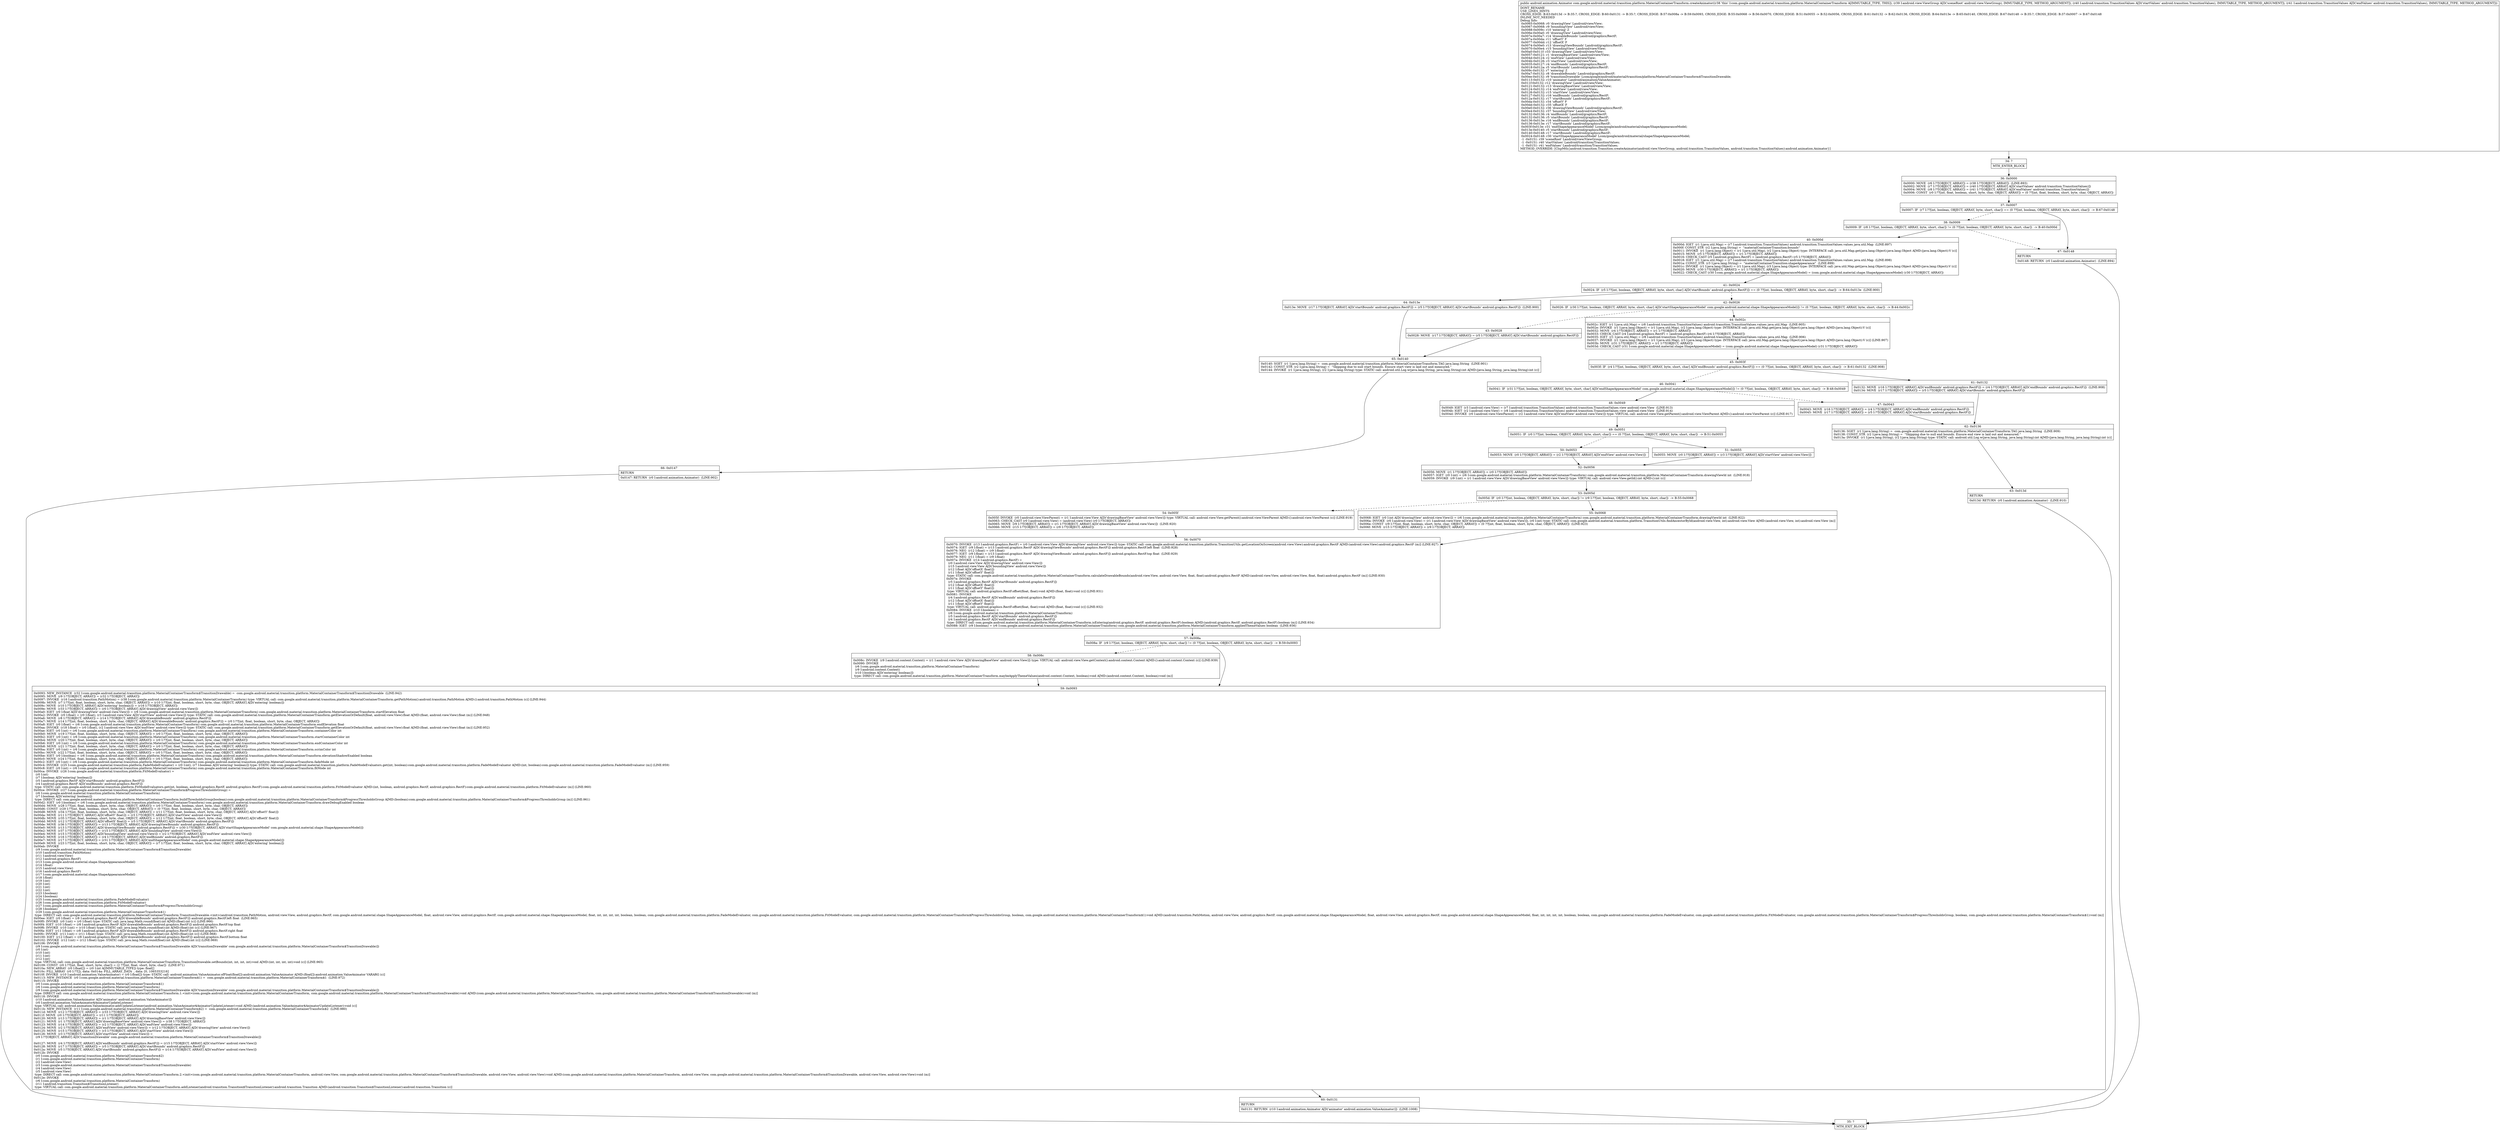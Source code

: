 digraph "CFG forcom.google.android.material.transition.platform.MaterialContainerTransform.createAnimator(Landroid\/view\/ViewGroup;Landroid\/transition\/TransitionValues;Landroid\/transition\/TransitionValues;)Landroid\/animation\/Animator;" {
Node_34 [shape=record,label="{34\:\ ?|MTH_ENTER_BLOCK\l}"];
Node_36 [shape=record,label="{36\:\ 0x0000|0x0000: MOVE  (r6 I:??[OBJECT, ARRAY]) = (r38 I:??[OBJECT, ARRAY])  (LINE:893)\l0x0002: MOVE  (r7 I:??[OBJECT, ARRAY]) = (r40 I:??[OBJECT, ARRAY] A[D('startValues' android.transition.TransitionValues)]) \l0x0004: MOVE  (r8 I:??[OBJECT, ARRAY]) = (r41 I:??[OBJECT, ARRAY] A[D('endValues' android.transition.TransitionValues)]) \l0x0006: CONST  (r0 I:??[int, float, boolean, short, byte, char, OBJECT, ARRAY]) = (0 ??[int, float, boolean, short, byte, char, OBJECT, ARRAY]) \l}"];
Node_37 [shape=record,label="{37\:\ 0x0007|0x0007: IF  (r7 I:??[int, boolean, OBJECT, ARRAY, byte, short, char]) == (0 ??[int, boolean, OBJECT, ARRAY, byte, short, char])  \-\> B:67:0x0148 \l}"];
Node_38 [shape=record,label="{38\:\ 0x0009|0x0009: IF  (r8 I:??[int, boolean, OBJECT, ARRAY, byte, short, char]) != (0 ??[int, boolean, OBJECT, ARRAY, byte, short, char])  \-\> B:40:0x000d \l}"];
Node_40 [shape=record,label="{40\:\ 0x000d|0x000d: IGET  (r1 I:java.util.Map) = (r7 I:android.transition.TransitionValues) android.transition.TransitionValues.values java.util.Map  (LINE:897)\l0x000f: CONST_STR  (r2 I:java.lang.String) =  \"materialContainerTransition:bounds\" \l0x0011: INVOKE  (r1 I:java.lang.Object) = (r1 I:java.util.Map), (r2 I:java.lang.Object) type: INTERFACE call: java.util.Map.get(java.lang.Object):java.lang.Object A[MD:(java.lang.Object):V (c)]\l0x0015: MOVE  (r5 I:??[OBJECT, ARRAY]) = (r1 I:??[OBJECT, ARRAY]) \l0x0016: CHECK_CAST (r5 I:android.graphics.RectF) = (android.graphics.RectF) (r5 I:??[OBJECT, ARRAY]) \l0x0018: IGET  (r1 I:java.util.Map) = (r7 I:android.transition.TransitionValues) android.transition.TransitionValues.values java.util.Map  (LINE:898)\l0x001a: CONST_STR  (r3 I:java.lang.String) =  \"materialContainerTransition:shapeAppearance\"  (LINE:899)\l0x001c: INVOKE  (r1 I:java.lang.Object) = (r1 I:java.util.Map), (r3 I:java.lang.Object) type: INTERFACE call: java.util.Map.get(java.lang.Object):java.lang.Object A[MD:(java.lang.Object):V (c)]\l0x0020: MOVE  (r30 I:??[OBJECT, ARRAY]) = (r1 I:??[OBJECT, ARRAY]) \l0x0022: CHECK_CAST (r30 I:com.google.android.material.shape.ShapeAppearanceModel) = (com.google.android.material.shape.ShapeAppearanceModel) (r30 I:??[OBJECT, ARRAY]) \l}"];
Node_41 [shape=record,label="{41\:\ 0x0024|0x0024: IF  (r5 I:??[int, boolean, OBJECT, ARRAY, byte, short, char] A[D('startBounds' android.graphics.RectF)]) == (0 ??[int, boolean, OBJECT, ARRAY, byte, short, char])  \-\> B:64:0x013e  (LINE:900)\l}"];
Node_42 [shape=record,label="{42\:\ 0x0026|0x0026: IF  (r30 I:??[int, boolean, OBJECT, ARRAY, byte, short, char] A[D('startShapeAppearanceModel' com.google.android.material.shape.ShapeAppearanceModel)]) != (0 ??[int, boolean, OBJECT, ARRAY, byte, short, char])  \-\> B:44:0x002c \l}"];
Node_43 [shape=record,label="{43\:\ 0x0028|0x0028: MOVE  (r17 I:??[OBJECT, ARRAY]) = (r5 I:??[OBJECT, ARRAY] A[D('startBounds' android.graphics.RectF)]) \l}"];
Node_65 [shape=record,label="{65\:\ 0x0140|0x0140: SGET  (r1 I:java.lang.String) =  com.google.android.material.transition.platform.MaterialContainerTransform.TAG java.lang.String  (LINE:901)\l0x0142: CONST_STR  (r2 I:java.lang.String) =  \"Skipping due to null start bounds. Ensure start view is laid out and measured.\" \l0x0144: INVOKE  (r1 I:java.lang.String), (r2 I:java.lang.String) type: STATIC call: android.util.Log.w(java.lang.String, java.lang.String):int A[MD:(java.lang.String, java.lang.String):int (c)]\l}"];
Node_66 [shape=record,label="{66\:\ 0x0147|RETURN\l|0x0147: RETURN  (r0 I:android.animation.Animator)  (LINE:902)\l}"];
Node_35 [shape=record,label="{35\:\ ?|MTH_EXIT_BLOCK\l}"];
Node_44 [shape=record,label="{44\:\ 0x002c|0x002c: IGET  (r1 I:java.util.Map) = (r8 I:android.transition.TransitionValues) android.transition.TransitionValues.values java.util.Map  (LINE:905)\l0x002e: INVOKE  (r1 I:java.lang.Object) = (r1 I:java.util.Map), (r2 I:java.lang.Object) type: INTERFACE call: java.util.Map.get(java.lang.Object):java.lang.Object A[MD:(java.lang.Object):V (c)]\l0x0032: MOVE  (r4 I:??[OBJECT, ARRAY]) = (r1 I:??[OBJECT, ARRAY]) \l0x0033: CHECK_CAST (r4 I:android.graphics.RectF) = (android.graphics.RectF) (r4 I:??[OBJECT, ARRAY]) \l0x0035: IGET  (r1 I:java.util.Map) = (r8 I:android.transition.TransitionValues) android.transition.TransitionValues.values java.util.Map  (LINE:906)\l0x0037: INVOKE  (r1 I:java.lang.Object) = (r1 I:java.util.Map), (r3 I:java.lang.Object) type: INTERFACE call: java.util.Map.get(java.lang.Object):java.lang.Object A[MD:(java.lang.Object):V (c)] (LINE:907)\l0x003b: MOVE  (r31 I:??[OBJECT, ARRAY]) = (r1 I:??[OBJECT, ARRAY]) \l0x003d: CHECK_CAST (r31 I:com.google.android.material.shape.ShapeAppearanceModel) = (com.google.android.material.shape.ShapeAppearanceModel) (r31 I:??[OBJECT, ARRAY]) \l}"];
Node_45 [shape=record,label="{45\:\ 0x003f|0x003f: IF  (r4 I:??[int, boolean, OBJECT, ARRAY, byte, short, char] A[D('endBounds' android.graphics.RectF)]) == (0 ??[int, boolean, OBJECT, ARRAY, byte, short, char])  \-\> B:61:0x0132  (LINE:908)\l}"];
Node_46 [shape=record,label="{46\:\ 0x0041|0x0041: IF  (r31 I:??[int, boolean, OBJECT, ARRAY, byte, short, char] A[D('endShapeAppearanceModel' com.google.android.material.shape.ShapeAppearanceModel)]) != (0 ??[int, boolean, OBJECT, ARRAY, byte, short, char])  \-\> B:48:0x0049 \l}"];
Node_47 [shape=record,label="{47\:\ 0x0043|0x0043: MOVE  (r16 I:??[OBJECT, ARRAY]) = (r4 I:??[OBJECT, ARRAY] A[D('endBounds' android.graphics.RectF)]) \l0x0045: MOVE  (r17 I:??[OBJECT, ARRAY]) = (r5 I:??[OBJECT, ARRAY] A[D('startBounds' android.graphics.RectF)]) \l}"];
Node_62 [shape=record,label="{62\:\ 0x0136|0x0136: SGET  (r1 I:java.lang.String) =  com.google.android.material.transition.platform.MaterialContainerTransform.TAG java.lang.String  (LINE:909)\l0x0138: CONST_STR  (r2 I:java.lang.String) =  \"Skipping due to null end bounds. Ensure end view is laid out and measured.\" \l0x013a: INVOKE  (r1 I:java.lang.String), (r2 I:java.lang.String) type: STATIC call: android.util.Log.w(java.lang.String, java.lang.String):int A[MD:(java.lang.String, java.lang.String):int (c)]\l}"];
Node_63 [shape=record,label="{63\:\ 0x013d|RETURN\l|0x013d: RETURN  (r0 I:android.animation.Animator)  (LINE:910)\l}"];
Node_48 [shape=record,label="{48\:\ 0x0049|0x0049: IGET  (r3 I:android.view.View) = (r7 I:android.transition.TransitionValues) android.transition.TransitionValues.view android.view.View  (LINE:913)\l0x004b: IGET  (r2 I:android.view.View) = (r8 I:android.transition.TransitionValues) android.transition.TransitionValues.view android.view.View  (LINE:914)\l0x004d: INVOKE  (r0 I:android.view.ViewParent) = (r2 I:android.view.View A[D('endView' android.view.View)]) type: VIRTUAL call: android.view.View.getParent():android.view.ViewParent A[MD:():android.view.ViewParent (c)] (LINE:917)\l}"];
Node_49 [shape=record,label="{49\:\ 0x0051|0x0051: IF  (r0 I:??[int, boolean, OBJECT, ARRAY, byte, short, char]) == (0 ??[int, boolean, OBJECT, ARRAY, byte, short, char])  \-\> B:51:0x0055 \l}"];
Node_50 [shape=record,label="{50\:\ 0x0053|0x0053: MOVE  (r0 I:??[OBJECT, ARRAY]) = (r2 I:??[OBJECT, ARRAY] A[D('endView' android.view.View)]) \l}"];
Node_52 [shape=record,label="{52\:\ 0x0056|0x0056: MOVE  (r1 I:??[OBJECT, ARRAY]) = (r0 I:??[OBJECT, ARRAY]) \l0x0057: IGET  (r0 I:int) = (r6 I:com.google.android.material.transition.platform.MaterialContainerTransform) com.google.android.material.transition.platform.MaterialContainerTransform.drawingViewId int  (LINE:918)\l0x0059: INVOKE  (r9 I:int) = (r1 I:android.view.View A[D('drawingBaseView' android.view.View)]) type: VIRTUAL call: android.view.View.getId():int A[MD:():int (c)]\l}"];
Node_53 [shape=record,label="{53\:\ 0x005d|0x005d: IF  (r0 I:??[int, boolean, OBJECT, ARRAY, byte, short, char]) != (r9 I:??[int, boolean, OBJECT, ARRAY, byte, short, char])  \-\> B:55:0x0068 \l}"];
Node_54 [shape=record,label="{54\:\ 0x005f|0x005f: INVOKE  (r0 I:android.view.ViewParent) = (r1 I:android.view.View A[D('drawingBaseView' android.view.View)]) type: VIRTUAL call: android.view.View.getParent():android.view.ViewParent A[MD:():android.view.ViewParent (c)] (LINE:919)\l0x0063: CHECK_CAST (r0 I:android.view.View) = (android.view.View) (r0 I:??[OBJECT, ARRAY]) \l0x0065: MOVE  (r9 I:??[OBJECT, ARRAY]) = (r1 I:??[OBJECT, ARRAY] A[D('drawingBaseView' android.view.View)])  (LINE:920)\l0x0066: MOVE  (r15 I:??[OBJECT, ARRAY]) = (r9 I:??[OBJECT, ARRAY]) \l}"];
Node_56 [shape=record,label="{56\:\ 0x0070|0x0070: INVOKE  (r13 I:android.graphics.RectF) = (r0 I:android.view.View A[D('drawingView' android.view.View)]) type: STATIC call: com.google.android.material.transition.platform.TransitionUtils.getLocationOnScreen(android.view.View):android.graphics.RectF A[MD:(android.view.View):android.graphics.RectF (m)] (LINE:927)\l0x0074: IGET  (r9 I:float) = (r13 I:android.graphics.RectF A[D('drawingViewBounds' android.graphics.RectF)]) android.graphics.RectF.left float  (LINE:928)\l0x0076: NEG  (r12 I:float) = (r9 I:float) \l0x0077: IGET  (r9 I:float) = (r13 I:android.graphics.RectF A[D('drawingViewBounds' android.graphics.RectF)]) android.graphics.RectF.top float  (LINE:929)\l0x0079: NEG  (r11 I:float) = (r9 I:float) \l0x007a: INVOKE  (r14 I:android.graphics.RectF) = \l  (r0 I:android.view.View A[D('drawingView' android.view.View)])\l  (r15 I:android.view.View A[D('boundingView' android.view.View)])\l  (r12 I:float A[D('offsetX' float)])\l  (r11 I:float A[D('offsetY' float)])\l type: STATIC call: com.google.android.material.transition.platform.MaterialContainerTransform.calculateDrawableBounds(android.view.View, android.view.View, float, float):android.graphics.RectF A[MD:(android.view.View, android.view.View, float, float):android.graphics.RectF (m)] (LINE:930)\l0x007e: INVOKE  \l  (r5 I:android.graphics.RectF A[D('startBounds' android.graphics.RectF)])\l  (r12 I:float A[D('offsetX' float)])\l  (r11 I:float A[D('offsetY' float)])\l type: VIRTUAL call: android.graphics.RectF.offset(float, float):void A[MD:(float, float):void (c)] (LINE:931)\l0x0081: INVOKE  \l  (r4 I:android.graphics.RectF A[D('endBounds' android.graphics.RectF)])\l  (r12 I:float A[D('offsetX' float)])\l  (r11 I:float A[D('offsetY' float)])\l type: VIRTUAL call: android.graphics.RectF.offset(float, float):void A[MD:(float, float):void (c)] (LINE:932)\l0x0084: INVOKE  (r10 I:boolean) = \l  (r6 I:com.google.android.material.transition.platform.MaterialContainerTransform)\l  (r5 I:android.graphics.RectF A[D('startBounds' android.graphics.RectF)])\l  (r4 I:android.graphics.RectF A[D('endBounds' android.graphics.RectF)])\l type: DIRECT call: com.google.android.material.transition.platform.MaterialContainerTransform.isEntering(android.graphics.RectF, android.graphics.RectF):boolean A[MD:(android.graphics.RectF, android.graphics.RectF):boolean (m)] (LINE:934)\l0x0088: IGET  (r9 I:boolean) = (r6 I:com.google.android.material.transition.platform.MaterialContainerTransform) com.google.android.material.transition.platform.MaterialContainerTransform.appliedThemeValues boolean  (LINE:936)\l}"];
Node_57 [shape=record,label="{57\:\ 0x008a|0x008a: IF  (r9 I:??[int, boolean, OBJECT, ARRAY, byte, short, char]) != (0 ??[int, boolean, OBJECT, ARRAY, byte, short, char])  \-\> B:59:0x0093 \l}"];
Node_58 [shape=record,label="{58\:\ 0x008c|0x008c: INVOKE  (r9 I:android.content.Context) = (r1 I:android.view.View A[D('drawingBaseView' android.view.View)]) type: VIRTUAL call: android.view.View.getContext():android.content.Context A[MD:():android.content.Context (c)] (LINE:939)\l0x0090: INVOKE  \l  (r6 I:com.google.android.material.transition.platform.MaterialContainerTransform)\l  (r9 I:android.content.Context)\l  (r10 I:boolean A[D('entering' boolean)])\l type: DIRECT call: com.google.android.material.transition.platform.MaterialContainerTransform.maybeApplyThemeValues(android.content.Context, boolean):void A[MD:(android.content.Context, boolean):void (m)]\l}"];
Node_59 [shape=record,label="{59\:\ 0x0093|0x0093: NEW_INSTANCE  (r32 I:com.google.android.material.transition.platform.MaterialContainerTransform$TransitionDrawable) =  com.google.android.material.transition.platform.MaterialContainerTransform$TransitionDrawable  (LINE:942)\l0x0095: MOVE  (r9 I:??[OBJECT, ARRAY]) = (r32 I:??[OBJECT, ARRAY]) \l0x0097: INVOKE  (r16 I:android.transition.PathMotion) = (r38 I:com.google.android.material.transition.platform.MaterialContainerTransform) type: VIRTUAL call: com.google.android.material.transition.platform.MaterialContainerTransform.getPathMotion():android.transition.PathMotion A[MD:():android.transition.PathMotion (c)] (LINE:944)\l0x009b: MOVE  (r7 I:??[int, float, boolean, short, byte, char, OBJECT, ARRAY]) = (r10 I:??[int, float, boolean, short, byte, char, OBJECT, ARRAY] A[D('entering' boolean)]) \l0x009c: MOVE  (r10 I:??[OBJECT, ARRAY] A[D('entering' boolean)]) = (r16 I:??[OBJECT, ARRAY]) \l0x009e: MOVE  (r33 I:??[OBJECT, ARRAY]) = (r0 I:??[OBJECT, ARRAY] A[D('drawingView' android.view.View)]) \l0x00a0: IGET  (r0 I:float A[D('drawingView' android.view.View)]) = (r6 I:com.google.android.material.transition.platform.MaterialContainerTransform) com.google.android.material.transition.platform.MaterialContainerTransform.startElevation float \l0x00a2: INVOKE  (r0 I:float) = (r0 I:float), (r3 I:android.view.View A[D('startView' android.view.View)]) type: STATIC call: com.google.android.material.transition.platform.MaterialContainerTransform.getElevationOrDefault(float, android.view.View):float A[MD:(float, android.view.View):float (m)] (LINE:948)\l0x00a6: MOVE  (r8 I:??[OBJECT, ARRAY]) = (r14 I:??[OBJECT, ARRAY] A[D('drawableBounds' android.graphics.RectF)]) \l0x00a7: MOVE  (r14 I:??[int, float, boolean, short, byte, char, OBJECT, ARRAY] A[D('drawableBounds' android.graphics.RectF)]) = (r0 I:??[int, float, boolean, short, byte, char, OBJECT, ARRAY]) \l0x00a8: IGET  (r0 I:float) = (r6 I:com.google.android.material.transition.platform.MaterialContainerTransform) com.google.android.material.transition.platform.MaterialContainerTransform.endElevation float \l0x00aa: INVOKE  (r18 I:float) = (r0 I:float), (r2 I:android.view.View A[D('endView' android.view.View)]) type: STATIC call: com.google.android.material.transition.platform.MaterialContainerTransform.getElevationOrDefault(float, android.view.View):float A[MD:(float, android.view.View):float (m)] (LINE:952)\l0x00ae: IGET  (r0 I:int) = (r6 I:com.google.android.material.transition.platform.MaterialContainerTransform) com.google.android.material.transition.platform.MaterialContainerTransform.containerColor int \l0x00b0: MOVE  (r19 I:??[int, float, boolean, short, byte, char, OBJECT, ARRAY]) = (r0 I:??[int, float, boolean, short, byte, char, OBJECT, ARRAY]) \l0x00b2: IGET  (r0 I:int) = (r6 I:com.google.android.material.transition.platform.MaterialContainerTransform) com.google.android.material.transition.platform.MaterialContainerTransform.startContainerColor int \l0x00b4: MOVE  (r20 I:??[int, float, boolean, short, byte, char, OBJECT, ARRAY]) = (r0 I:??[int, float, boolean, short, byte, char, OBJECT, ARRAY]) \l0x00b6: IGET  (r0 I:int) = (r6 I:com.google.android.material.transition.platform.MaterialContainerTransform) com.google.android.material.transition.platform.MaterialContainerTransform.endContainerColor int \l0x00b8: MOVE  (r21 I:??[int, float, boolean, short, byte, char, OBJECT, ARRAY]) = (r0 I:??[int, float, boolean, short, byte, char, OBJECT, ARRAY]) \l0x00ba: IGET  (r0 I:int) = (r6 I:com.google.android.material.transition.platform.MaterialContainerTransform) com.google.android.material.transition.platform.MaterialContainerTransform.scrimColor int \l0x00bc: MOVE  (r22 I:??[int, float, boolean, short, byte, char, OBJECT, ARRAY]) = (r0 I:??[int, float, boolean, short, byte, char, OBJECT, ARRAY]) \l0x00be: IGET  (r0 I:boolean) = (r6 I:com.google.android.material.transition.platform.MaterialContainerTransform) com.google.android.material.transition.platform.MaterialContainerTransform.elevationShadowEnabled boolean \l0x00c0: MOVE  (r24 I:??[int, float, boolean, short, byte, char, OBJECT, ARRAY]) = (r0 I:??[int, float, boolean, short, byte, char, OBJECT, ARRAY]) \l0x00c2: IGET  (r0 I:int) = (r6 I:com.google.android.material.transition.platform.MaterialContainerTransform) com.google.android.material.transition.platform.MaterialContainerTransform.fadeMode int \l0x00c4: INVOKE  (r25 I:com.google.android.material.transition.platform.FadeModeEvaluator) = (r0 I:int), (r7 I:boolean A[D('entering' boolean)]) type: STATIC call: com.google.android.material.transition.platform.FadeModeEvaluators.get(int, boolean):com.google.android.material.transition.platform.FadeModeEvaluator A[MD:(int, boolean):com.google.android.material.transition.platform.FadeModeEvaluator (m)] (LINE:959)\l0x00c8: IGET  (r0 I:int) = (r6 I:com.google.android.material.transition.platform.MaterialContainerTransform) com.google.android.material.transition.platform.MaterialContainerTransform.fitMode int \l0x00ca: INVOKE  (r26 I:com.google.android.material.transition.platform.FitModeEvaluator) = \l  (r0 I:int)\l  (r7 I:boolean A[D('entering' boolean)])\l  (r5 I:android.graphics.RectF A[D('startBounds' android.graphics.RectF)])\l  (r4 I:android.graphics.RectF A[D('endBounds' android.graphics.RectF)])\l type: STATIC call: com.google.android.material.transition.platform.FitModeEvaluators.get(int, boolean, android.graphics.RectF, android.graphics.RectF):com.google.android.material.transition.platform.FitModeEvaluator A[MD:(int, boolean, android.graphics.RectF, android.graphics.RectF):com.google.android.material.transition.platform.FitModeEvaluator (m)] (LINE:960)\l0x00ce: INVOKE  (r27 I:com.google.android.material.transition.platform.MaterialContainerTransform$ProgressThresholdsGroup) = \l  (r6 I:com.google.android.material.transition.platform.MaterialContainerTransform)\l  (r7 I:boolean A[D('entering' boolean)])\l type: DIRECT call: com.google.android.material.transition.platform.MaterialContainerTransform.buildThresholdsGroup(boolean):com.google.android.material.transition.platform.MaterialContainerTransform$ProgressThresholdsGroup A[MD:(boolean):com.google.android.material.transition.platform.MaterialContainerTransform$ProgressThresholdsGroup (m)] (LINE:961)\l0x00d2: IGET  (r0 I:boolean) = (r6 I:com.google.android.material.transition.platform.MaterialContainerTransform) com.google.android.material.transition.platform.MaterialContainerTransform.drawDebugEnabled boolean \l0x00d4: MOVE  (r28 I:??[int, float, boolean, short, byte, char, OBJECT, ARRAY]) = (r0 I:??[int, float, boolean, short, byte, char, OBJECT, ARRAY]) \l0x00d6: CONST  (r29 I:??[int, float, boolean, short, byte, char, OBJECT, ARRAY]) = (0 ??[int, float, boolean, short, byte, char, OBJECT, ARRAY]) \l0x00d8: MOVE  (r34 I:??[int, float, boolean, short, byte, char, OBJECT, ARRAY]) = (r11 I:??[int, float, boolean, short, byte, char, OBJECT, ARRAY] A[D('offsetY' float)]) \l0x00da: MOVE  (r11 I:??[OBJECT, ARRAY] A[D('offsetY' float)]) = (r3 I:??[OBJECT, ARRAY] A[D('startView' android.view.View)]) \l0x00db: MOVE  (r35 I:??[int, float, boolean, short, byte, char, OBJECT, ARRAY]) = (r12 I:??[int, float, boolean, short, byte, char, OBJECT, ARRAY] A[D('offsetX' float)]) \l0x00dd: MOVE  (r12 I:??[OBJECT, ARRAY] A[D('offsetX' float)]) = (r5 I:??[OBJECT, ARRAY] A[D('startBounds' android.graphics.RectF)]) \l0x00de: MOVE  (r36 I:??[OBJECT, ARRAY]) = (r13 I:??[OBJECT, ARRAY] A[D('drawingViewBounds' android.graphics.RectF)]) \l0x00e0: MOVE  (r13 I:??[OBJECT, ARRAY] A[D('drawingViewBounds' android.graphics.RectF)]) = (r30 I:??[OBJECT, ARRAY] A[D('startShapeAppearanceModel' com.google.android.material.shape.ShapeAppearanceModel)]) \l0x00e2: MOVE  (r37 I:??[OBJECT, ARRAY]) = (r15 I:??[OBJECT, ARRAY] A[D('boundingView' android.view.View)]) \l0x00e4: MOVE  (r15 I:??[OBJECT, ARRAY] A[D('boundingView' android.view.View)]) = (r2 I:??[OBJECT, ARRAY] A[D('endView' android.view.View)]) \l0x00e5: MOVE  (r16 I:??[OBJECT, ARRAY]) = (r4 I:??[OBJECT, ARRAY] A[D('endBounds' android.graphics.RectF)]) \l0x00e7: MOVE  (r17 I:??[OBJECT, ARRAY]) = (r31 I:??[OBJECT, ARRAY] A[D('endShapeAppearanceModel' com.google.android.material.shape.ShapeAppearanceModel)]) \l0x00e9: MOVE  (r23 I:??[int, float, boolean, short, byte, char, OBJECT, ARRAY]) = (r7 I:??[int, float, boolean, short, byte, char, OBJECT, ARRAY] A[D('entering' boolean)]) \l0x00eb: INVOKE  \l  (r9 I:com.google.android.material.transition.platform.MaterialContainerTransform$TransitionDrawable)\l  (r10 I:android.transition.PathMotion)\l  (r11 I:android.view.View)\l  (r12 I:android.graphics.RectF)\l  (r13 I:com.google.android.material.shape.ShapeAppearanceModel)\l  (r14 I:float)\l  (r15 I:android.view.View)\l  (r16 I:android.graphics.RectF)\l  (r17 I:com.google.android.material.shape.ShapeAppearanceModel)\l  (r18 I:float)\l  (r19 I:int)\l  (r20 I:int)\l  (r21 I:int)\l  (r22 I:int)\l  (r23 I:boolean)\l  (r24 I:boolean)\l  (r25 I:com.google.android.material.transition.platform.FadeModeEvaluator)\l  (r26 I:com.google.android.material.transition.platform.FitModeEvaluator)\l  (r27 I:com.google.android.material.transition.platform.MaterialContainerTransform$ProgressThresholdsGroup)\l  (r28 I:boolean)\l  (r29 I:com.google.android.material.transition.platform.MaterialContainerTransform$1)\l type: DIRECT call: com.google.android.material.transition.platform.MaterialContainerTransform.TransitionDrawable.\<init\>(android.transition.PathMotion, android.view.View, android.graphics.RectF, com.google.android.material.shape.ShapeAppearanceModel, float, android.view.View, android.graphics.RectF, com.google.android.material.shape.ShapeAppearanceModel, float, int, int, int, int, boolean, boolean, com.google.android.material.transition.platform.FadeModeEvaluator, com.google.android.material.transition.platform.FitModeEvaluator, com.google.android.material.transition.platform.MaterialContainerTransform$ProgressThresholdsGroup, boolean, com.google.android.material.transition.platform.MaterialContainerTransform$1):void A[MD:(android.transition.PathMotion, android.view.View, android.graphics.RectF, com.google.android.material.shape.ShapeAppearanceModel, float, android.view.View, android.graphics.RectF, com.google.android.material.shape.ShapeAppearanceModel, float, int, int, int, int, boolean, boolean, com.google.android.material.transition.platform.FadeModeEvaluator, com.google.android.material.transition.platform.FitModeEvaluator, com.google.android.material.transition.platform.MaterialContainerTransform$ProgressThresholdsGroup, boolean, com.google.android.material.transition.platform.MaterialContainerTransform$1):void (m)]\l0x00ee: IGET  (r0 I:float) = (r8 I:android.graphics.RectF A[D('drawableBounds' android.graphics.RectF)]) android.graphics.RectF.left float  (LINE:965)\l0x00f0: INVOKE  (r0 I:int) = (r0 I:float) type: STATIC call: java.lang.Math.round(float):int A[MD:(float):int (c)] (LINE:966)\l0x00f4: IGET  (r10 I:float) = (r8 I:android.graphics.RectF A[D('drawableBounds' android.graphics.RectF)]) android.graphics.RectF.top float \l0x00f6: INVOKE  (r10 I:int) = (r10 I:float) type: STATIC call: java.lang.Math.round(float):int A[MD:(float):int (c)] (LINE:967)\l0x00fa: IGET  (r11 I:float) = (r8 I:android.graphics.RectF A[D('drawableBounds' android.graphics.RectF)]) android.graphics.RectF.right float \l0x00fc: INVOKE  (r11 I:int) = (r11 I:float) type: STATIC call: java.lang.Math.round(float):int A[MD:(float):int (c)] (LINE:968)\l0x0100: IGET  (r12 I:float) = (r8 I:android.graphics.RectF A[D('drawableBounds' android.graphics.RectF)]) android.graphics.RectF.bottom float \l0x0102: INVOKE  (r12 I:int) = (r12 I:float) type: STATIC call: java.lang.Math.round(float):int A[MD:(float):int (c)] (LINE:969)\l0x0106: INVOKE  \l  (r9 I:com.google.android.material.transition.platform.MaterialContainerTransform$TransitionDrawable A[D('transitionDrawable' com.google.android.material.transition.platform.MaterialContainerTransform$TransitionDrawable)])\l  (r0 I:int)\l  (r10 I:int)\l  (r11 I:int)\l  (r12 I:int)\l type: VIRTUAL call: com.google.android.material.transition.platform.MaterialContainerTransform.TransitionDrawable.setBounds(int, int, int, int):void A[MD:(int, int, int, int):void (c)] (LINE:965)\l0x0109: CONST  (r0 I:??[int, float, short, byte, char]) = (2 ??[int, float, short, byte, char])  (LINE:971)\l0x010a: NEW_ARRAY  (r0 I:float[]) = (r0 I:int A[IMMUTABLE_TYPE]) type: float[] \l0x010c: FILL_ARRAY  (r0 I:??[]), data: 0x014a: FILL_ARRAY_DATA  , data: [0, 1065353216] \l0x010f: INVOKE  (r10 I:android.animation.ValueAnimator) = (r0 I:float[]) type: STATIC call: android.animation.ValueAnimator.ofFloat(float[]):android.animation.ValueAnimator A[MD:(float[]):android.animation.ValueAnimator VARARG (c)]\l0x0113: NEW_INSTANCE  (r0 I:com.google.android.material.transition.platform.MaterialContainerTransform$1) =  com.google.android.material.transition.platform.MaterialContainerTransform$1  (LINE:972)\l0x0115: INVOKE  \l  (r0 I:com.google.android.material.transition.platform.MaterialContainerTransform$1)\l  (r6 I:com.google.android.material.transition.platform.MaterialContainerTransform)\l  (r9 I:com.google.android.material.transition.platform.MaterialContainerTransform$TransitionDrawable A[D('transitionDrawable' com.google.android.material.transition.platform.MaterialContainerTransform$TransitionDrawable)])\l type: DIRECT call: com.google.android.material.transition.platform.MaterialContainerTransform.1.\<init\>(com.google.android.material.transition.platform.MaterialContainerTransform, com.google.android.material.transition.platform.MaterialContainerTransform$TransitionDrawable):void A[MD:(com.google.android.material.transition.platform.MaterialContainerTransform, com.google.android.material.transition.platform.MaterialContainerTransform$TransitionDrawable):void (m)]\l0x0118: INVOKE  \l  (r10 I:android.animation.ValueAnimator A[D('animator' android.animation.ValueAnimator)])\l  (r0 I:android.animation.ValueAnimator$AnimatorUpdateListener)\l type: VIRTUAL call: android.animation.ValueAnimator.addUpdateListener(android.animation.ValueAnimator$AnimatorUpdateListener):void A[MD:(android.animation.ValueAnimator$AnimatorUpdateListener):void (c)]\l0x011b: NEW_INSTANCE  (r11 I:com.google.android.material.transition.platform.MaterialContainerTransform$2) =  com.google.android.material.transition.platform.MaterialContainerTransform$2  (LINE:980)\l0x011d: MOVE  (r12 I:??[OBJECT, ARRAY]) = (r33 I:??[OBJECT, ARRAY] A[D('drawingView' android.view.View)]) \l0x011f: MOVE  (r0 I:??[OBJECT, ARRAY]) = (r11 I:??[OBJECT, ARRAY]) \l0x0120: MOVE  (r13 I:??[OBJECT, ARRAY]) = (r1 I:??[OBJECT, ARRAY] A[D('drawingBaseView' android.view.View)]) \l0x0121: MOVE  (r1 I:??[OBJECT, ARRAY] A[D('drawingBaseView' android.view.View)]) = (r38 I:??[OBJECT, ARRAY]) \l0x0123: MOVE  (r14 I:??[OBJECT, ARRAY]) = (r2 I:??[OBJECT, ARRAY] A[D('endView' android.view.View)]) \l0x0124: MOVE  (r2 I:??[OBJECT, ARRAY] A[D('endView' android.view.View)]) = (r12 I:??[OBJECT, ARRAY] A[D('drawingView' android.view.View)]) \l0x0125: MOVE  (r15 I:??[OBJECT, ARRAY]) = (r3 I:??[OBJECT, ARRAY] A[D('startView' android.view.View)]) \l0x0126: MOVE  (r3 I:??[OBJECT, ARRAY] A[D('startView' android.view.View)]) = \l  (r9 I:??[OBJECT, ARRAY] A[D('transitionDrawable' com.google.android.material.transition.platform.MaterialContainerTransform$TransitionDrawable)])\l \l0x0127: MOVE  (r4 I:??[OBJECT, ARRAY] A[D('endBounds' android.graphics.RectF)]) = (r15 I:??[OBJECT, ARRAY] A[D('startView' android.view.View)]) \l0x0128: MOVE  (r17 I:??[OBJECT, ARRAY]) = (r5 I:??[OBJECT, ARRAY] A[D('startBounds' android.graphics.RectF)]) \l0x012a: MOVE  (r5 I:??[OBJECT, ARRAY] A[D('startBounds' android.graphics.RectF)]) = (r14 I:??[OBJECT, ARRAY] A[D('endView' android.view.View)]) \l0x012b: INVOKE  \l  (r0 I:com.google.android.material.transition.platform.MaterialContainerTransform$2)\l  (r1 I:com.google.android.material.transition.platform.MaterialContainerTransform)\l  (r2 I:android.view.View)\l  (r3 I:com.google.android.material.transition.platform.MaterialContainerTransform$TransitionDrawable)\l  (r4 I:android.view.View)\l  (r5 I:android.view.View)\l type: DIRECT call: com.google.android.material.transition.platform.MaterialContainerTransform.2.\<init\>(com.google.android.material.transition.platform.MaterialContainerTransform, android.view.View, com.google.android.material.transition.platform.MaterialContainerTransform$TransitionDrawable, android.view.View, android.view.View):void A[MD:(com.google.android.material.transition.platform.MaterialContainerTransform, android.view.View, com.google.android.material.transition.platform.MaterialContainerTransform$TransitionDrawable, android.view.View, android.view.View):void (m)]\l0x012e: INVOKE  \l  (r6 I:com.google.android.material.transition.platform.MaterialContainerTransform)\l  (r11 I:android.transition.Transition$TransitionListener)\l type: VIRTUAL call: com.google.android.material.transition.platform.MaterialContainerTransform.addListener(android.transition.Transition$TransitionListener):android.transition.Transition A[MD:(android.transition.Transition$TransitionListener):android.transition.Transition (c)]\l}"];
Node_60 [shape=record,label="{60\:\ 0x0131|RETURN\l|0x0131: RETURN  (r10 I:android.animation.Animator A[D('animator' android.animation.ValueAnimator)])  (LINE:1008)\l}"];
Node_55 [shape=record,label="{55\:\ 0x0068|0x0068: IGET  (r0 I:int A[D('drawingView' android.view.View)]) = (r6 I:com.google.android.material.transition.platform.MaterialContainerTransform) com.google.android.material.transition.platform.MaterialContainerTransform.drawingViewId int  (LINE:922)\l0x006a: INVOKE  (r0 I:android.view.View) = (r1 I:android.view.View A[D('drawingBaseView' android.view.View)]), (r0 I:int) type: STATIC call: com.google.android.material.transition.platform.TransitionUtils.findAncestorById(android.view.View, int):android.view.View A[MD:(android.view.View, int):android.view.View (m)]\l0x006e: CONST  (r9 I:??[int, float, boolean, short, byte, char, OBJECT, ARRAY]) = (0 ??[int, float, boolean, short, byte, char, OBJECT, ARRAY])  (LINE:923)\l0x006f: MOVE  (r15 I:??[OBJECT, ARRAY]) = (r9 I:??[OBJECT, ARRAY]) \l}"];
Node_51 [shape=record,label="{51\:\ 0x0055|0x0055: MOVE  (r0 I:??[OBJECT, ARRAY]) = (r3 I:??[OBJECT, ARRAY] A[D('startView' android.view.View)]) \l}"];
Node_61 [shape=record,label="{61\:\ 0x0132|0x0132: MOVE  (r16 I:??[OBJECT, ARRAY] A[D('endBounds' android.graphics.RectF)]) = (r4 I:??[OBJECT, ARRAY] A[D('endBounds' android.graphics.RectF)])  (LINE:908)\l0x0134: MOVE  (r17 I:??[OBJECT, ARRAY]) = (r5 I:??[OBJECT, ARRAY] A[D('startBounds' android.graphics.RectF)]) \l}"];
Node_64 [shape=record,label="{64\:\ 0x013e|0x013e: MOVE  (r17 I:??[OBJECT, ARRAY] A[D('startBounds' android.graphics.RectF)]) = (r5 I:??[OBJECT, ARRAY] A[D('startBounds' android.graphics.RectF)])  (LINE:900)\l}"];
Node_67 [shape=record,label="{67\:\ 0x0148|RETURN\l|0x0148: RETURN  (r0 I:android.animation.Animator)  (LINE:894)\l}"];
MethodNode[shape=record,label="{public android.animation.Animator com.google.android.material.transition.platform.MaterialContainerTransform.createAnimator((r38 'this' I:com.google.android.material.transition.platform.MaterialContainerTransform A[IMMUTABLE_TYPE, THIS]), (r39 I:android.view.ViewGroup A[D('sceneRoot' android.view.ViewGroup), IMMUTABLE_TYPE, METHOD_ARGUMENT]), (r40 I:android.transition.TransitionValues A[D('startValues' android.transition.TransitionValues), IMMUTABLE_TYPE, METHOD_ARGUMENT]), (r41 I:android.transition.TransitionValues A[D('endValues' android.transition.TransitionValues), IMMUTABLE_TYPE, METHOD_ARGUMENT]))  | DONT_RENAME\lUSE_LINES_HINTS\lCROSS_EDGE: B:63:0x013d \-\> B:35:?, CROSS_EDGE: B:60:0x0131 \-\> B:35:?, CROSS_EDGE: B:57:0x008a \-\> B:59:0x0093, CROSS_EDGE: B:55:0x0068 \-\> B:56:0x0070, CROSS_EDGE: B:51:0x0055 \-\> B:52:0x0056, CROSS_EDGE: B:61:0x0132 \-\> B:62:0x0136, CROSS_EDGE: B:64:0x013e \-\> B:65:0x0140, CROSS_EDGE: B:67:0x0148 \-\> B:35:?, CROSS_EDGE: B:37:0x0007 \-\> B:67:0x0148\lINLINE_NOT_NEEDED\lDebug Info:\l  0x0065\-0x0068: r0 'drawingView' Landroid\/view\/View;\l  0x0067\-0x0068: r9 'boundingView' Landroid\/view\/View;\l  0x0088\-0x009c: r10 'entering' Z\l  0x006e\-0x00a0: r0 'drawingView' Landroid\/view\/View;\l  0x007e\-0x00a7: r14 'drawableBounds' Landroid\/graphics\/RectF;\l  0x007a\-0x00da: r11 'offsetY' F\l  0x0077\-0x00dd: r12 'offsetX' F\l  0x0074\-0x00e0: r13 'drawingViewBounds' Landroid\/graphics\/RectF;\l  0x0070\-0x00e4: r15 'boundingView' Landroid\/view\/View;\l  0x00a0\-0x011f: r33 'drawingView' Landroid\/view\/View;\l  0x0057\-0x0121: r1 'drawingBaseView' Landroid\/view\/View;\l  0x004d\-0x0124: r2 'endView' Landroid\/view\/View;\l  0x004b\-0x0126: r3 'startView' Landroid\/view\/View;\l  0x0035\-0x0127: r4 'endBounds' Landroid\/graphics\/RectF;\l  0x0018\-0x012a: r5 'startBounds' Landroid\/graphics\/RectF;\l  0x009c\-0x0132: r7 'entering' Z\l  0x00a7\-0x0132: r8 'drawableBounds' Landroid\/graphics\/RectF;\l  0x00ee\-0x0132: r9 'transitionDrawable' Lcom\/google\/android\/material\/transition\/platform\/MaterialContainerTransform$TransitionDrawable;\l  0x0113\-0x0132: r10 'animator' Landroid\/animation\/ValueAnimator;\l  0x011f\-0x0132: r12 'drawingView' Landroid\/view\/View;\l  0x0121\-0x0132: r13 'drawingBaseView' Landroid\/view\/View;\l  0x0124\-0x0132: r14 'endView' Landroid\/view\/View;\l  0x0126\-0x0132: r15 'startView' Landroid\/view\/View;\l  0x0127\-0x0132: r16 'endBounds' Landroid\/graphics\/RectF;\l  0x012a\-0x0132: r17 'startBounds' Landroid\/graphics\/RectF;\l  0x00da\-0x0132: r34 'offsetY' F\l  0x00dd\-0x0132: r35 'offsetX' F\l  0x00e0\-0x0132: r36 'drawingViewBounds' Landroid\/graphics\/RectF;\l  0x00e4\-0x0132: r37 'boundingView' Landroid\/view\/View;\l  0x0132\-0x0136: r4 'endBounds' Landroid\/graphics\/RectF;\l  0x0132\-0x0136: r5 'startBounds' Landroid\/graphics\/RectF;\l  0x0136\-0x013e: r16 'endBounds' Landroid\/graphics\/RectF;\l  0x0136\-0x013e: r17 'startBounds' Landroid\/graphics\/RectF;\l  0x003f\-0x013e: r31 'endShapeAppearanceModel' Lcom\/google\/android\/material\/shape\/ShapeAppearanceModel;\l  0x013e\-0x0140: r5 'startBounds' Landroid\/graphics\/RectF;\l  0x0140\-0x0148: r17 'startBounds' Landroid\/graphics\/RectF;\l  0x0024\-0x0148: r30 'startShapeAppearanceModel' Lcom\/google\/android\/material\/shape\/ShapeAppearanceModel;\l  \-1 \-0x0151: r39 'sceneRoot' Landroid\/view\/ViewGroup;\l  \-1 \-0x0151: r40 'startValues' Landroid\/transition\/TransitionValues;\l  \-1 \-0x0151: r41 'endValues' Landroid\/transition\/TransitionValues;\lMETHOD_OVERRIDE: [ClspMth\{android.transition.Transition.createAnimator(android.view.ViewGroup, android.transition.TransitionValues, android.transition.TransitionValues):android.animation.Animator\}]\l}"];
MethodNode -> Node_34;Node_34 -> Node_36;
Node_36 -> Node_37;
Node_37 -> Node_38[style=dashed];
Node_37 -> Node_67;
Node_38 -> Node_40;
Node_38 -> Node_67[style=dashed];
Node_40 -> Node_41;
Node_41 -> Node_42[style=dashed];
Node_41 -> Node_64;
Node_42 -> Node_43[style=dashed];
Node_42 -> Node_44;
Node_43 -> Node_65;
Node_65 -> Node_66;
Node_66 -> Node_35;
Node_44 -> Node_45;
Node_45 -> Node_46[style=dashed];
Node_45 -> Node_61;
Node_46 -> Node_47[style=dashed];
Node_46 -> Node_48;
Node_47 -> Node_62;
Node_62 -> Node_63;
Node_63 -> Node_35;
Node_48 -> Node_49;
Node_49 -> Node_50[style=dashed];
Node_49 -> Node_51;
Node_50 -> Node_52;
Node_52 -> Node_53;
Node_53 -> Node_54[style=dashed];
Node_53 -> Node_55;
Node_54 -> Node_56;
Node_56 -> Node_57;
Node_57 -> Node_58[style=dashed];
Node_57 -> Node_59;
Node_58 -> Node_59;
Node_59 -> Node_60;
Node_60 -> Node_35;
Node_55 -> Node_56;
Node_51 -> Node_52;
Node_61 -> Node_62;
Node_64 -> Node_65;
Node_67 -> Node_35;
}

